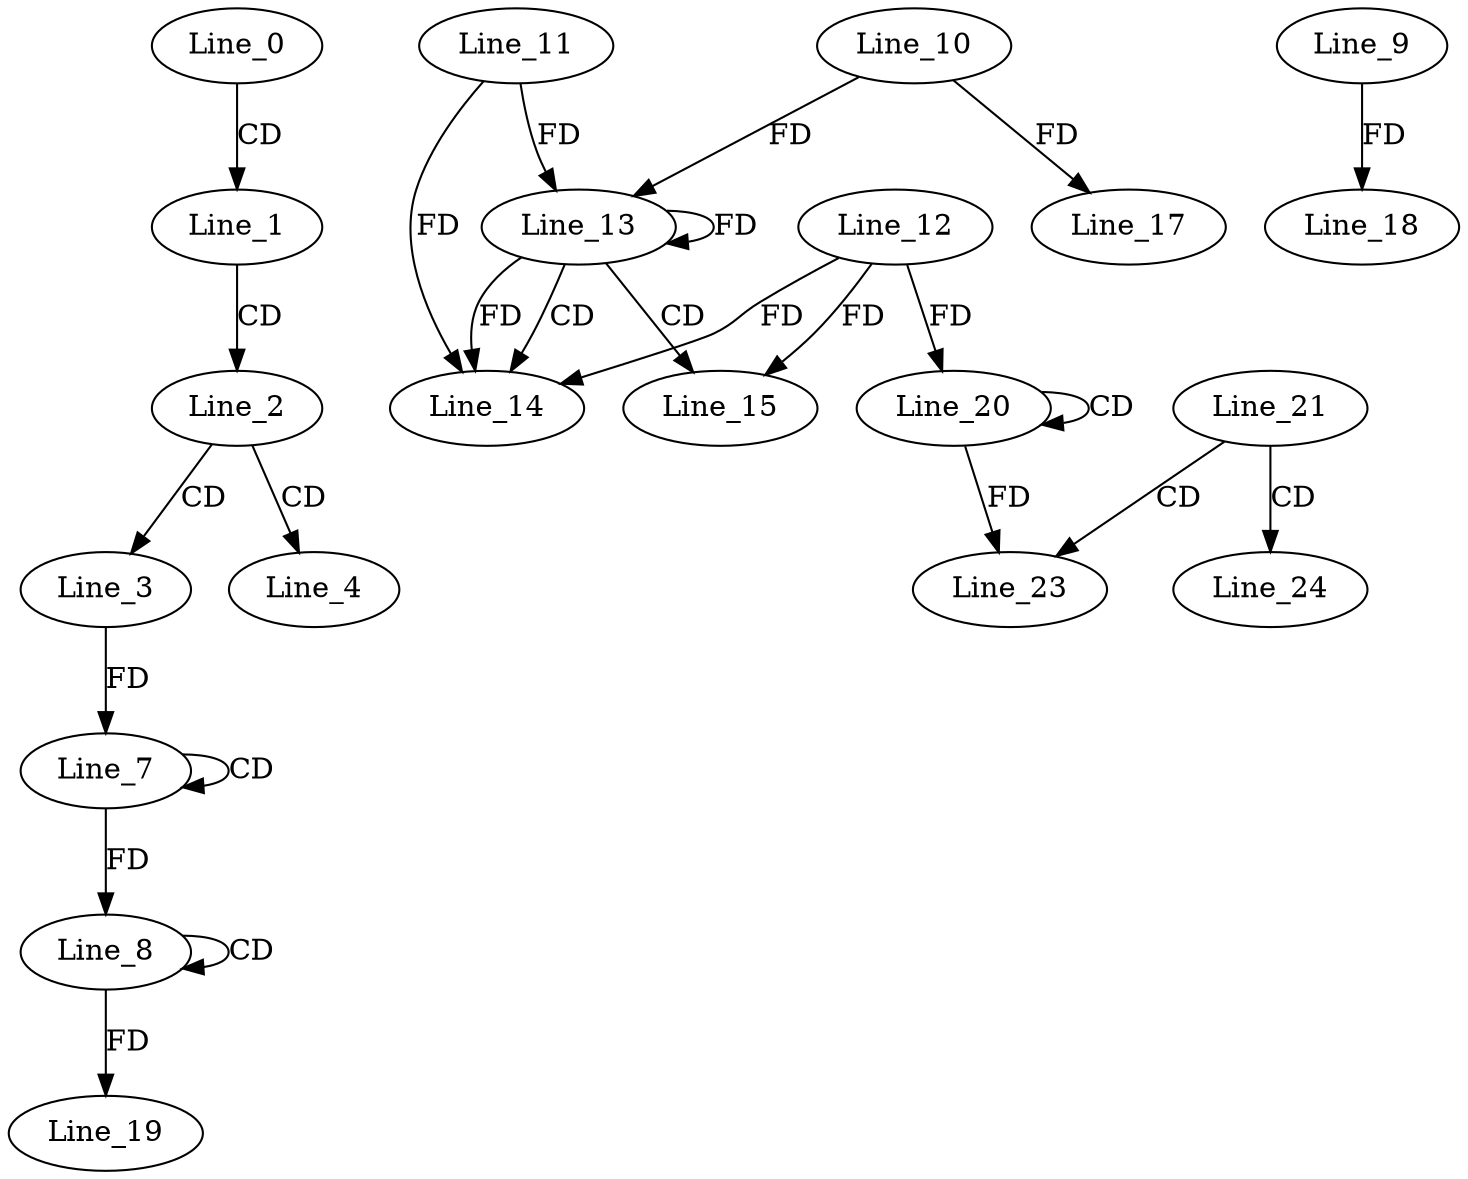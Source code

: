 digraph G {
  Line_0;
  Line_1;
  Line_2;
  Line_3;
  Line_3;
  Line_4;
  Line_7;
  Line_7;
  Line_8;
  Line_8;
  Line_13;
  Line_11;
  Line_13;
  Line_10;
  Line_13;
  Line_14;
  Line_12;
  Line_15;
  Line_17;
  Line_9;
  Line_18;
  Line_19;
  Line_20;
  Line_20;
  Line_21;
  Line_23;
  Line_24;
  Line_0 -> Line_1 [ label="CD" ];
  Line_1 -> Line_2 [ label="CD" ];
  Line_2 -> Line_3 [ label="CD" ];
  Line_2 -> Line_4 [ label="CD" ];
  Line_7 -> Line_7 [ label="CD" ];
  Line_3 -> Line_7 [ label="FD" ];
  Line_8 -> Line_8 [ label="CD" ];
  Line_7 -> Line_8 [ label="FD" ];
  Line_13 -> Line_13 [ label="FD" ];
  Line_11 -> Line_13 [ label="FD" ];
  Line_10 -> Line_13 [ label="FD" ];
  Line_13 -> Line_14 [ label="CD" ];
  Line_12 -> Line_14 [ label="FD" ];
  Line_13 -> Line_14 [ label="FD" ];
  Line_11 -> Line_14 [ label="FD" ];
  Line_13 -> Line_15 [ label="CD" ];
  Line_12 -> Line_15 [ label="FD" ];
  Line_10 -> Line_17 [ label="FD" ];
  Line_9 -> Line_18 [ label="FD" ];
  Line_8 -> Line_19 [ label="FD" ];
  Line_20 -> Line_20 [ label="CD" ];
  Line_12 -> Line_20 [ label="FD" ];
  Line_21 -> Line_23 [ label="CD" ];
  Line_20 -> Line_23 [ label="FD" ];
  Line_21 -> Line_24 [ label="CD" ];
}
